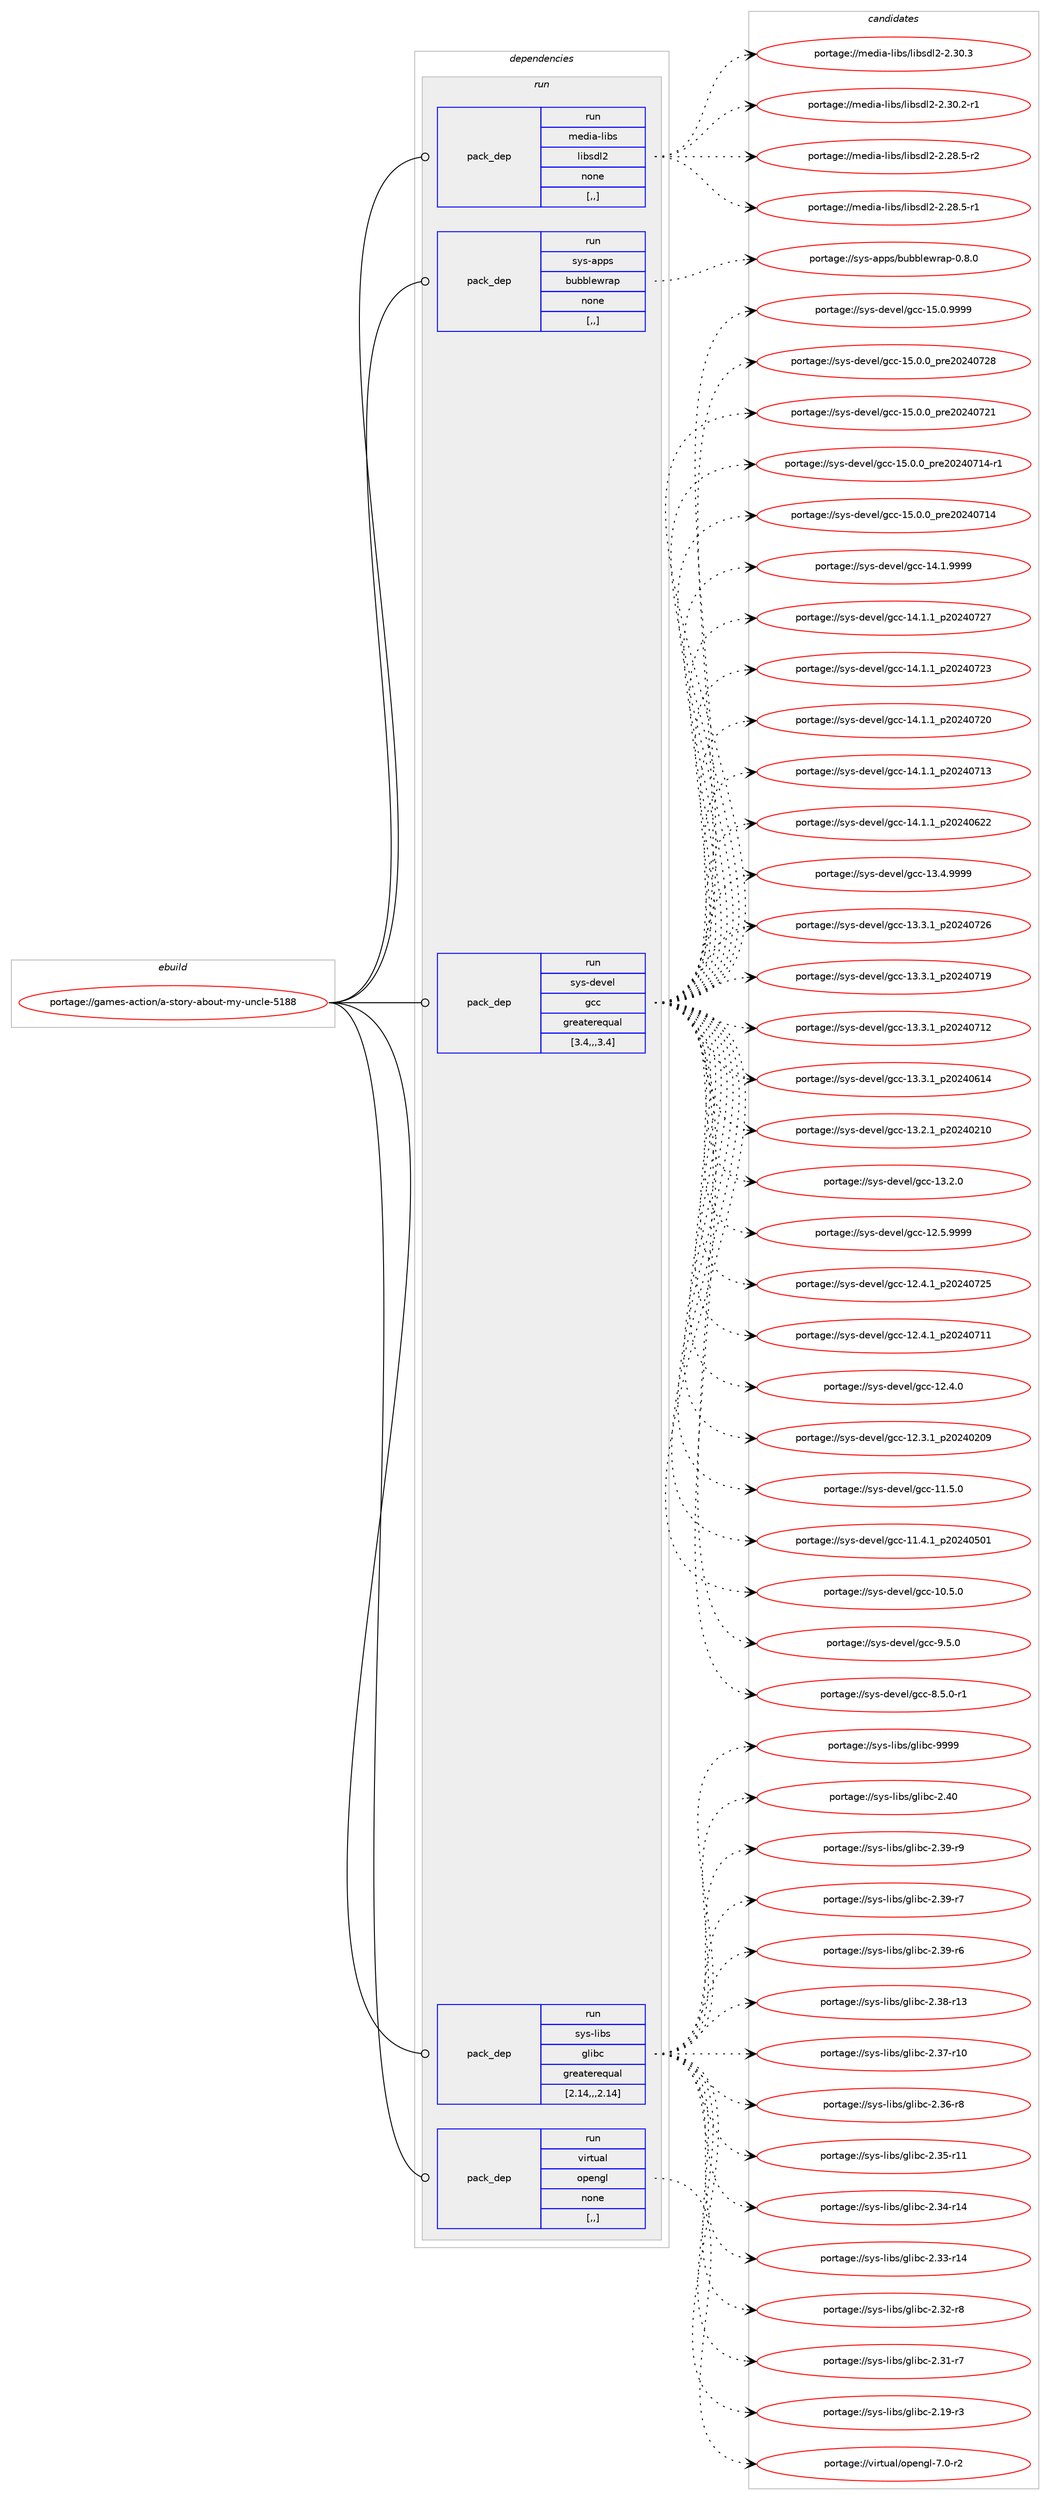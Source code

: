digraph prolog {

# *************
# Graph options
# *************

newrank=true;
concentrate=true;
compound=true;
graph [rankdir=LR,fontname=Helvetica,fontsize=10,ranksep=1.5];#, ranksep=2.5, nodesep=0.2];
edge  [arrowhead=vee];
node  [fontname=Helvetica,fontsize=10];

# **********
# The ebuild
# **********

subgraph cluster_leftcol {
color=gray;
label=<<i>ebuild</i>>;
id [label="portage://games-action/a-story-about-my-uncle-5188", color=red, width=4, href="../games-action/a-story-about-my-uncle-5188.svg"];
}

# ****************
# The dependencies
# ****************

subgraph cluster_midcol {
color=gray;
label=<<i>dependencies</i>>;
subgraph cluster_compile {
fillcolor="#eeeeee";
style=filled;
label=<<i>compile</i>>;
}
subgraph cluster_compileandrun {
fillcolor="#eeeeee";
style=filled;
label=<<i>compile and run</i>>;
}
subgraph cluster_run {
fillcolor="#eeeeee";
style=filled;
label=<<i>run</i>>;
subgraph pack159034 {
dependency223234 [label=<<TABLE BORDER="0" CELLBORDER="1" CELLSPACING="0" CELLPADDING="4" WIDTH="220"><TR><TD ROWSPAN="6" CELLPADDING="30">pack_dep</TD></TR><TR><TD WIDTH="110">run</TD></TR><TR><TD>media-libs</TD></TR><TR><TD>libsdl2</TD></TR><TR><TD>none</TD></TR><TR><TD>[,,]</TD></TR></TABLE>>, shape=none, color=blue];
}
id:e -> dependency223234:w [weight=20,style="solid",arrowhead="odot"];
subgraph pack159035 {
dependency223235 [label=<<TABLE BORDER="0" CELLBORDER="1" CELLSPACING="0" CELLPADDING="4" WIDTH="220"><TR><TD ROWSPAN="6" CELLPADDING="30">pack_dep</TD></TR><TR><TD WIDTH="110">run</TD></TR><TR><TD>sys-apps</TD></TR><TR><TD>bubblewrap</TD></TR><TR><TD>none</TD></TR><TR><TD>[,,]</TD></TR></TABLE>>, shape=none, color=blue];
}
id:e -> dependency223235:w [weight=20,style="solid",arrowhead="odot"];
subgraph pack159036 {
dependency223236 [label=<<TABLE BORDER="0" CELLBORDER="1" CELLSPACING="0" CELLPADDING="4" WIDTH="220"><TR><TD ROWSPAN="6" CELLPADDING="30">pack_dep</TD></TR><TR><TD WIDTH="110">run</TD></TR><TR><TD>sys-devel</TD></TR><TR><TD>gcc</TD></TR><TR><TD>greaterequal</TD></TR><TR><TD>[3.4,,,3.4]</TD></TR></TABLE>>, shape=none, color=blue];
}
id:e -> dependency223236:w [weight=20,style="solid",arrowhead="odot"];
subgraph pack159037 {
dependency223237 [label=<<TABLE BORDER="0" CELLBORDER="1" CELLSPACING="0" CELLPADDING="4" WIDTH="220"><TR><TD ROWSPAN="6" CELLPADDING="30">pack_dep</TD></TR><TR><TD WIDTH="110">run</TD></TR><TR><TD>sys-libs</TD></TR><TR><TD>glibc</TD></TR><TR><TD>greaterequal</TD></TR><TR><TD>[2.14,,,2.14]</TD></TR></TABLE>>, shape=none, color=blue];
}
id:e -> dependency223237:w [weight=20,style="solid",arrowhead="odot"];
subgraph pack159038 {
dependency223238 [label=<<TABLE BORDER="0" CELLBORDER="1" CELLSPACING="0" CELLPADDING="4" WIDTH="220"><TR><TD ROWSPAN="6" CELLPADDING="30">pack_dep</TD></TR><TR><TD WIDTH="110">run</TD></TR><TR><TD>virtual</TD></TR><TR><TD>opengl</TD></TR><TR><TD>none</TD></TR><TR><TD>[,,]</TD></TR></TABLE>>, shape=none, color=blue];
}
id:e -> dependency223238:w [weight=20,style="solid",arrowhead="odot"];
}
}

# **************
# The candidates
# **************

subgraph cluster_choices {
rank=same;
color=gray;
label=<<i>candidates</i>>;

subgraph choice159034 {
color=black;
nodesep=1;
choice10910110010597451081059811547108105981151001085045504651484651 [label="portage://media-libs/libsdl2-2.30.3", color=red, width=4,href="../media-libs/libsdl2-2.30.3.svg"];
choice109101100105974510810598115471081059811510010850455046514846504511449 [label="portage://media-libs/libsdl2-2.30.2-r1", color=red, width=4,href="../media-libs/libsdl2-2.30.2-r1.svg"];
choice109101100105974510810598115471081059811510010850455046505646534511450 [label="portage://media-libs/libsdl2-2.28.5-r2", color=red, width=4,href="../media-libs/libsdl2-2.28.5-r2.svg"];
choice109101100105974510810598115471081059811510010850455046505646534511449 [label="portage://media-libs/libsdl2-2.28.5-r1", color=red, width=4,href="../media-libs/libsdl2-2.28.5-r1.svg"];
dependency223234:e -> choice10910110010597451081059811547108105981151001085045504651484651:w [style=dotted,weight="100"];
dependency223234:e -> choice109101100105974510810598115471081059811510010850455046514846504511449:w [style=dotted,weight="100"];
dependency223234:e -> choice109101100105974510810598115471081059811510010850455046505646534511450:w [style=dotted,weight="100"];
dependency223234:e -> choice109101100105974510810598115471081059811510010850455046505646534511449:w [style=dotted,weight="100"];
}
subgraph choice159035 {
color=black;
nodesep=1;
choice11512111545971121121154798117989810810111911497112454846564648 [label="portage://sys-apps/bubblewrap-0.8.0", color=red, width=4,href="../sys-apps/bubblewrap-0.8.0.svg"];
dependency223235:e -> choice11512111545971121121154798117989810810111911497112454846564648:w [style=dotted,weight="100"];
}
subgraph choice159036 {
color=black;
nodesep=1;
choice1151211154510010111810110847103999945495346484657575757 [label="portage://sys-devel/gcc-15.0.9999", color=red, width=4,href="../sys-devel/gcc-15.0.9999.svg"];
choice1151211154510010111810110847103999945495346484648951121141015048505248555056 [label="portage://sys-devel/gcc-15.0.0_pre20240728", color=red, width=4,href="../sys-devel/gcc-15.0.0_pre20240728.svg"];
choice1151211154510010111810110847103999945495346484648951121141015048505248555049 [label="portage://sys-devel/gcc-15.0.0_pre20240721", color=red, width=4,href="../sys-devel/gcc-15.0.0_pre20240721.svg"];
choice11512111545100101118101108471039999454953464846489511211410150485052485549524511449 [label="portage://sys-devel/gcc-15.0.0_pre20240714-r1", color=red, width=4,href="../sys-devel/gcc-15.0.0_pre20240714-r1.svg"];
choice1151211154510010111810110847103999945495346484648951121141015048505248554952 [label="portage://sys-devel/gcc-15.0.0_pre20240714", color=red, width=4,href="../sys-devel/gcc-15.0.0_pre20240714.svg"];
choice1151211154510010111810110847103999945495246494657575757 [label="portage://sys-devel/gcc-14.1.9999", color=red, width=4,href="../sys-devel/gcc-14.1.9999.svg"];
choice1151211154510010111810110847103999945495246494649951125048505248555055 [label="portage://sys-devel/gcc-14.1.1_p20240727", color=red, width=4,href="../sys-devel/gcc-14.1.1_p20240727.svg"];
choice1151211154510010111810110847103999945495246494649951125048505248555051 [label="portage://sys-devel/gcc-14.1.1_p20240723", color=red, width=4,href="../sys-devel/gcc-14.1.1_p20240723.svg"];
choice1151211154510010111810110847103999945495246494649951125048505248555048 [label="portage://sys-devel/gcc-14.1.1_p20240720", color=red, width=4,href="../sys-devel/gcc-14.1.1_p20240720.svg"];
choice1151211154510010111810110847103999945495246494649951125048505248554951 [label="portage://sys-devel/gcc-14.1.1_p20240713", color=red, width=4,href="../sys-devel/gcc-14.1.1_p20240713.svg"];
choice1151211154510010111810110847103999945495246494649951125048505248545050 [label="portage://sys-devel/gcc-14.1.1_p20240622", color=red, width=4,href="../sys-devel/gcc-14.1.1_p20240622.svg"];
choice1151211154510010111810110847103999945495146524657575757 [label="portage://sys-devel/gcc-13.4.9999", color=red, width=4,href="../sys-devel/gcc-13.4.9999.svg"];
choice1151211154510010111810110847103999945495146514649951125048505248555054 [label="portage://sys-devel/gcc-13.3.1_p20240726", color=red, width=4,href="../sys-devel/gcc-13.3.1_p20240726.svg"];
choice1151211154510010111810110847103999945495146514649951125048505248554957 [label="portage://sys-devel/gcc-13.3.1_p20240719", color=red, width=4,href="../sys-devel/gcc-13.3.1_p20240719.svg"];
choice1151211154510010111810110847103999945495146514649951125048505248554950 [label="portage://sys-devel/gcc-13.3.1_p20240712", color=red, width=4,href="../sys-devel/gcc-13.3.1_p20240712.svg"];
choice1151211154510010111810110847103999945495146514649951125048505248544952 [label="portage://sys-devel/gcc-13.3.1_p20240614", color=red, width=4,href="../sys-devel/gcc-13.3.1_p20240614.svg"];
choice1151211154510010111810110847103999945495146504649951125048505248504948 [label="portage://sys-devel/gcc-13.2.1_p20240210", color=red, width=4,href="../sys-devel/gcc-13.2.1_p20240210.svg"];
choice1151211154510010111810110847103999945495146504648 [label="portage://sys-devel/gcc-13.2.0", color=red, width=4,href="../sys-devel/gcc-13.2.0.svg"];
choice1151211154510010111810110847103999945495046534657575757 [label="portage://sys-devel/gcc-12.5.9999", color=red, width=4,href="../sys-devel/gcc-12.5.9999.svg"];
choice1151211154510010111810110847103999945495046524649951125048505248555053 [label="portage://sys-devel/gcc-12.4.1_p20240725", color=red, width=4,href="../sys-devel/gcc-12.4.1_p20240725.svg"];
choice1151211154510010111810110847103999945495046524649951125048505248554949 [label="portage://sys-devel/gcc-12.4.1_p20240711", color=red, width=4,href="../sys-devel/gcc-12.4.1_p20240711.svg"];
choice1151211154510010111810110847103999945495046524648 [label="portage://sys-devel/gcc-12.4.0", color=red, width=4,href="../sys-devel/gcc-12.4.0.svg"];
choice1151211154510010111810110847103999945495046514649951125048505248504857 [label="portage://sys-devel/gcc-12.3.1_p20240209", color=red, width=4,href="../sys-devel/gcc-12.3.1_p20240209.svg"];
choice1151211154510010111810110847103999945494946534648 [label="portage://sys-devel/gcc-11.5.0", color=red, width=4,href="../sys-devel/gcc-11.5.0.svg"];
choice1151211154510010111810110847103999945494946524649951125048505248534849 [label="portage://sys-devel/gcc-11.4.1_p20240501", color=red, width=4,href="../sys-devel/gcc-11.4.1_p20240501.svg"];
choice1151211154510010111810110847103999945494846534648 [label="portage://sys-devel/gcc-10.5.0", color=red, width=4,href="../sys-devel/gcc-10.5.0.svg"];
choice11512111545100101118101108471039999455746534648 [label="portage://sys-devel/gcc-9.5.0", color=red, width=4,href="../sys-devel/gcc-9.5.0.svg"];
choice115121115451001011181011084710399994556465346484511449 [label="portage://sys-devel/gcc-8.5.0-r1", color=red, width=4,href="../sys-devel/gcc-8.5.0-r1.svg"];
dependency223236:e -> choice1151211154510010111810110847103999945495346484657575757:w [style=dotted,weight="100"];
dependency223236:e -> choice1151211154510010111810110847103999945495346484648951121141015048505248555056:w [style=dotted,weight="100"];
dependency223236:e -> choice1151211154510010111810110847103999945495346484648951121141015048505248555049:w [style=dotted,weight="100"];
dependency223236:e -> choice11512111545100101118101108471039999454953464846489511211410150485052485549524511449:w [style=dotted,weight="100"];
dependency223236:e -> choice1151211154510010111810110847103999945495346484648951121141015048505248554952:w [style=dotted,weight="100"];
dependency223236:e -> choice1151211154510010111810110847103999945495246494657575757:w [style=dotted,weight="100"];
dependency223236:e -> choice1151211154510010111810110847103999945495246494649951125048505248555055:w [style=dotted,weight="100"];
dependency223236:e -> choice1151211154510010111810110847103999945495246494649951125048505248555051:w [style=dotted,weight="100"];
dependency223236:e -> choice1151211154510010111810110847103999945495246494649951125048505248555048:w [style=dotted,weight="100"];
dependency223236:e -> choice1151211154510010111810110847103999945495246494649951125048505248554951:w [style=dotted,weight="100"];
dependency223236:e -> choice1151211154510010111810110847103999945495246494649951125048505248545050:w [style=dotted,weight="100"];
dependency223236:e -> choice1151211154510010111810110847103999945495146524657575757:w [style=dotted,weight="100"];
dependency223236:e -> choice1151211154510010111810110847103999945495146514649951125048505248555054:w [style=dotted,weight="100"];
dependency223236:e -> choice1151211154510010111810110847103999945495146514649951125048505248554957:w [style=dotted,weight="100"];
dependency223236:e -> choice1151211154510010111810110847103999945495146514649951125048505248554950:w [style=dotted,weight="100"];
dependency223236:e -> choice1151211154510010111810110847103999945495146514649951125048505248544952:w [style=dotted,weight="100"];
dependency223236:e -> choice1151211154510010111810110847103999945495146504649951125048505248504948:w [style=dotted,weight="100"];
dependency223236:e -> choice1151211154510010111810110847103999945495146504648:w [style=dotted,weight="100"];
dependency223236:e -> choice1151211154510010111810110847103999945495046534657575757:w [style=dotted,weight="100"];
dependency223236:e -> choice1151211154510010111810110847103999945495046524649951125048505248555053:w [style=dotted,weight="100"];
dependency223236:e -> choice1151211154510010111810110847103999945495046524649951125048505248554949:w [style=dotted,weight="100"];
dependency223236:e -> choice1151211154510010111810110847103999945495046524648:w [style=dotted,weight="100"];
dependency223236:e -> choice1151211154510010111810110847103999945495046514649951125048505248504857:w [style=dotted,weight="100"];
dependency223236:e -> choice1151211154510010111810110847103999945494946534648:w [style=dotted,weight="100"];
dependency223236:e -> choice1151211154510010111810110847103999945494946524649951125048505248534849:w [style=dotted,weight="100"];
dependency223236:e -> choice1151211154510010111810110847103999945494846534648:w [style=dotted,weight="100"];
dependency223236:e -> choice11512111545100101118101108471039999455746534648:w [style=dotted,weight="100"];
dependency223236:e -> choice115121115451001011181011084710399994556465346484511449:w [style=dotted,weight="100"];
}
subgraph choice159037 {
color=black;
nodesep=1;
choice11512111545108105981154710310810598994557575757 [label="portage://sys-libs/glibc-9999", color=red, width=4,href="../sys-libs/glibc-9999.svg"];
choice11512111545108105981154710310810598994550465248 [label="portage://sys-libs/glibc-2.40", color=red, width=4,href="../sys-libs/glibc-2.40.svg"];
choice115121115451081059811547103108105989945504651574511457 [label="portage://sys-libs/glibc-2.39-r9", color=red, width=4,href="../sys-libs/glibc-2.39-r9.svg"];
choice115121115451081059811547103108105989945504651574511455 [label="portage://sys-libs/glibc-2.39-r7", color=red, width=4,href="../sys-libs/glibc-2.39-r7.svg"];
choice115121115451081059811547103108105989945504651574511454 [label="portage://sys-libs/glibc-2.39-r6", color=red, width=4,href="../sys-libs/glibc-2.39-r6.svg"];
choice11512111545108105981154710310810598994550465156451144951 [label="portage://sys-libs/glibc-2.38-r13", color=red, width=4,href="../sys-libs/glibc-2.38-r13.svg"];
choice11512111545108105981154710310810598994550465155451144948 [label="portage://sys-libs/glibc-2.37-r10", color=red, width=4,href="../sys-libs/glibc-2.37-r10.svg"];
choice115121115451081059811547103108105989945504651544511456 [label="portage://sys-libs/glibc-2.36-r8", color=red, width=4,href="../sys-libs/glibc-2.36-r8.svg"];
choice11512111545108105981154710310810598994550465153451144949 [label="portage://sys-libs/glibc-2.35-r11", color=red, width=4,href="../sys-libs/glibc-2.35-r11.svg"];
choice11512111545108105981154710310810598994550465152451144952 [label="portage://sys-libs/glibc-2.34-r14", color=red, width=4,href="../sys-libs/glibc-2.34-r14.svg"];
choice11512111545108105981154710310810598994550465151451144952 [label="portage://sys-libs/glibc-2.33-r14", color=red, width=4,href="../sys-libs/glibc-2.33-r14.svg"];
choice115121115451081059811547103108105989945504651504511456 [label="portage://sys-libs/glibc-2.32-r8", color=red, width=4,href="../sys-libs/glibc-2.32-r8.svg"];
choice115121115451081059811547103108105989945504651494511455 [label="portage://sys-libs/glibc-2.31-r7", color=red, width=4,href="../sys-libs/glibc-2.31-r7.svg"];
choice115121115451081059811547103108105989945504649574511451 [label="portage://sys-libs/glibc-2.19-r3", color=red, width=4,href="../sys-libs/glibc-2.19-r3.svg"];
dependency223237:e -> choice11512111545108105981154710310810598994557575757:w [style=dotted,weight="100"];
dependency223237:e -> choice11512111545108105981154710310810598994550465248:w [style=dotted,weight="100"];
dependency223237:e -> choice115121115451081059811547103108105989945504651574511457:w [style=dotted,weight="100"];
dependency223237:e -> choice115121115451081059811547103108105989945504651574511455:w [style=dotted,weight="100"];
dependency223237:e -> choice115121115451081059811547103108105989945504651574511454:w [style=dotted,weight="100"];
dependency223237:e -> choice11512111545108105981154710310810598994550465156451144951:w [style=dotted,weight="100"];
dependency223237:e -> choice11512111545108105981154710310810598994550465155451144948:w [style=dotted,weight="100"];
dependency223237:e -> choice115121115451081059811547103108105989945504651544511456:w [style=dotted,weight="100"];
dependency223237:e -> choice11512111545108105981154710310810598994550465153451144949:w [style=dotted,weight="100"];
dependency223237:e -> choice11512111545108105981154710310810598994550465152451144952:w [style=dotted,weight="100"];
dependency223237:e -> choice11512111545108105981154710310810598994550465151451144952:w [style=dotted,weight="100"];
dependency223237:e -> choice115121115451081059811547103108105989945504651504511456:w [style=dotted,weight="100"];
dependency223237:e -> choice115121115451081059811547103108105989945504651494511455:w [style=dotted,weight="100"];
dependency223237:e -> choice115121115451081059811547103108105989945504649574511451:w [style=dotted,weight="100"];
}
subgraph choice159038 {
color=black;
nodesep=1;
choice1181051141161179710847111112101110103108455546484511450 [label="portage://virtual/opengl-7.0-r2", color=red, width=4,href="../virtual/opengl-7.0-r2.svg"];
dependency223238:e -> choice1181051141161179710847111112101110103108455546484511450:w [style=dotted,weight="100"];
}
}

}
